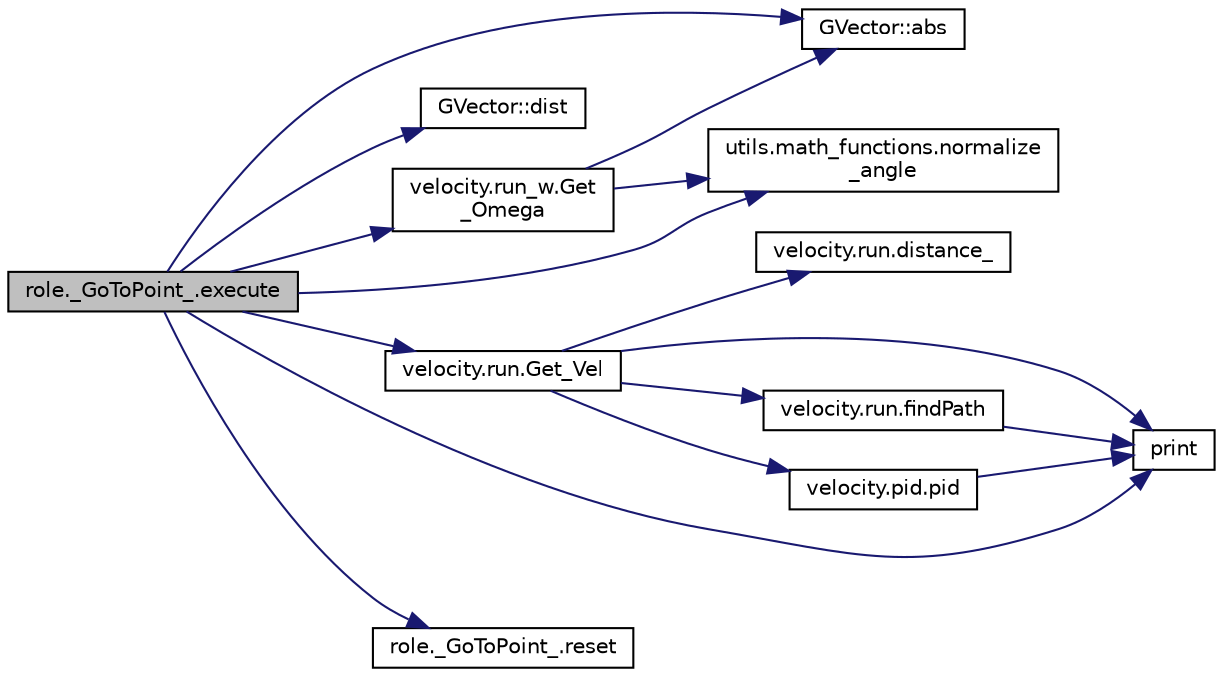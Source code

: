 digraph "role._GoToPoint_.execute"
{
 // INTERACTIVE_SVG=YES
  edge [fontname="Helvetica",fontsize="10",labelfontname="Helvetica",labelfontsize="10"];
  node [fontname="Helvetica",fontsize="10",shape=record];
  rankdir="LR";
  Node1 [label="role._GoToPoint_.execute",height=0.2,width=0.4,color="black", fillcolor="grey75", style="filled", fontcolor="black"];
  Node1 -> Node2 [color="midnightblue",fontsize="10",style="solid",fontname="Helvetica"];
  Node2 [label="GVector::abs",height=0.2,width=0.4,color="black", fillcolor="white", style="filled",URL="$d5/da9/namespace_g_vector.html#a9ad98c3a0469b46d6d9437dace1bdaff"];
  Node1 -> Node3 [color="midnightblue",fontsize="10",style="solid",fontname="Helvetica"];
  Node3 [label="GVector::dist",height=0.2,width=0.4,color="black", fillcolor="white", style="filled",URL="$d5/da9/namespace_g_vector.html#ab4c4f9f2d8f1f0fc9e71585f43c9df8f"];
  Node1 -> Node4 [color="midnightblue",fontsize="10",style="solid",fontname="Helvetica"];
  Node4 [label="velocity.run_w.Get\l_Omega",height=0.2,width=0.4,color="black", fillcolor="white", style="filled",URL="$da/d14/namespacevelocity_1_1run__w.html#ad019380dfc0694cfcb13e923811687e9"];
  Node4 -> Node5 [color="midnightblue",fontsize="10",style="solid",fontname="Helvetica"];
  Node5 [label="utils.math_functions.normalize\l_angle",height=0.2,width=0.4,color="black", fillcolor="white", style="filled",URL="$d6/d83/namespaceutils_1_1math__functions.html#a6d17f1067560e91c7ebb2c5b069e927d"];
  Node4 -> Node2 [color="midnightblue",fontsize="10",style="solid",fontname="Helvetica"];
  Node1 -> Node6 [color="midnightblue",fontsize="10",style="solid",fontname="Helvetica"];
  Node6 [label="velocity.run.Get_Vel",height=0.2,width=0.4,color="black", fillcolor="white", style="filled",URL="$dd/d2b/namespacevelocity_1_1run.html#aeaa46639cf305f1b903034118c0a61c3"];
  Node6 -> Node7 [color="midnightblue",fontsize="10",style="solid",fontname="Helvetica"];
  Node7 [label="velocity.run.distance_",height=0.2,width=0.4,color="black", fillcolor="white", style="filled",URL="$dd/d2b/namespacevelocity_1_1run.html#af980ccd0ffce53605a475351b3e074ae"];
  Node6 -> Node8 [color="midnightblue",fontsize="10",style="solid",fontname="Helvetica"];
  Node8 [label="print",height=0.2,width=0.4,color="black", fillcolor="white", style="filled",URL="$dc/ddd/node__class_8cpp.html#abc62c9d234b4194b3886013a7dbd1232"];
  Node6 -> Node9 [color="midnightblue",fontsize="10",style="solid",fontname="Helvetica"];
  Node9 [label="velocity.run.findPath",height=0.2,width=0.4,color="black", fillcolor="white", style="filled",URL="$dd/d2b/namespacevelocity_1_1run.html#a151075b1a4dd6aeafc7dfddba65d2673"];
  Node9 -> Node8 [color="midnightblue",fontsize="10",style="solid",fontname="Helvetica"];
  Node6 -> Node10 [color="midnightblue",fontsize="10",style="solid",fontname="Helvetica"];
  Node10 [label="velocity.pid.pid",height=0.2,width=0.4,color="black", fillcolor="white", style="filled",URL="$dd/d17/namespacevelocity_1_1pid.html#ad9f2bf2001cf069eee9f9f0360a1c253",tooltip="PID on velocity vx,vy. "];
  Node10 -> Node8 [color="midnightblue",fontsize="10",style="solid",fontname="Helvetica"];
  Node1 -> Node5 [color="midnightblue",fontsize="10",style="solid",fontname="Helvetica"];
  Node1 -> Node8 [color="midnightblue",fontsize="10",style="solid",fontname="Helvetica"];
  Node1 -> Node11 [color="midnightblue",fontsize="10",style="solid",fontname="Helvetica"];
  Node11 [label="role._GoToPoint_.reset",height=0.2,width=0.4,color="black", fillcolor="white", style="filled",URL="$d8/dc1/namespacerole_1_1___go_to_point__.html#acadc235c5addb234f36c9cbe01e87cfe"];
}
